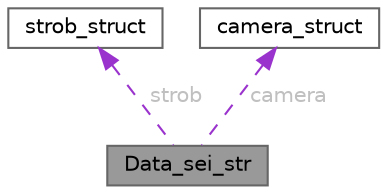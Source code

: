 digraph "Data_sei_str"
{
 // LATEX_PDF_SIZE
  bgcolor="transparent";
  edge [fontname=Helvetica,fontsize=10,labelfontname=Helvetica,labelfontsize=10];
  node [fontname=Helvetica,fontsize=10,shape=box,height=0.2,width=0.4];
  Node1 [id="Node000001",label="Data_sei_str",height=0.2,width=0.4,color="gray40", fillcolor="grey60", style="filled", fontcolor="black",tooltip=" "];
  Node2 -> Node1 [id="edge1_Node000001_Node000002",dir="back",color="darkorchid3",style="dashed",tooltip=" ",label=" strob",fontcolor="grey" ];
  Node2 [id="Node000002",label="strob_struct",height=0.2,width=0.4,color="gray40", fillcolor="white", style="filled",URL="$structstrob__struct.html",tooltip=" "];
  Node3 -> Node1 [id="edge2_Node000001_Node000003",dir="back",color="darkorchid3",style="dashed",tooltip=" ",label=" camera",fontcolor="grey" ];
  Node3 [id="Node000003",label="camera_struct",height=0.2,width=0.4,color="gray40", fillcolor="white", style="filled",URL="$structcamera__struct.html",tooltip=" "];
}
